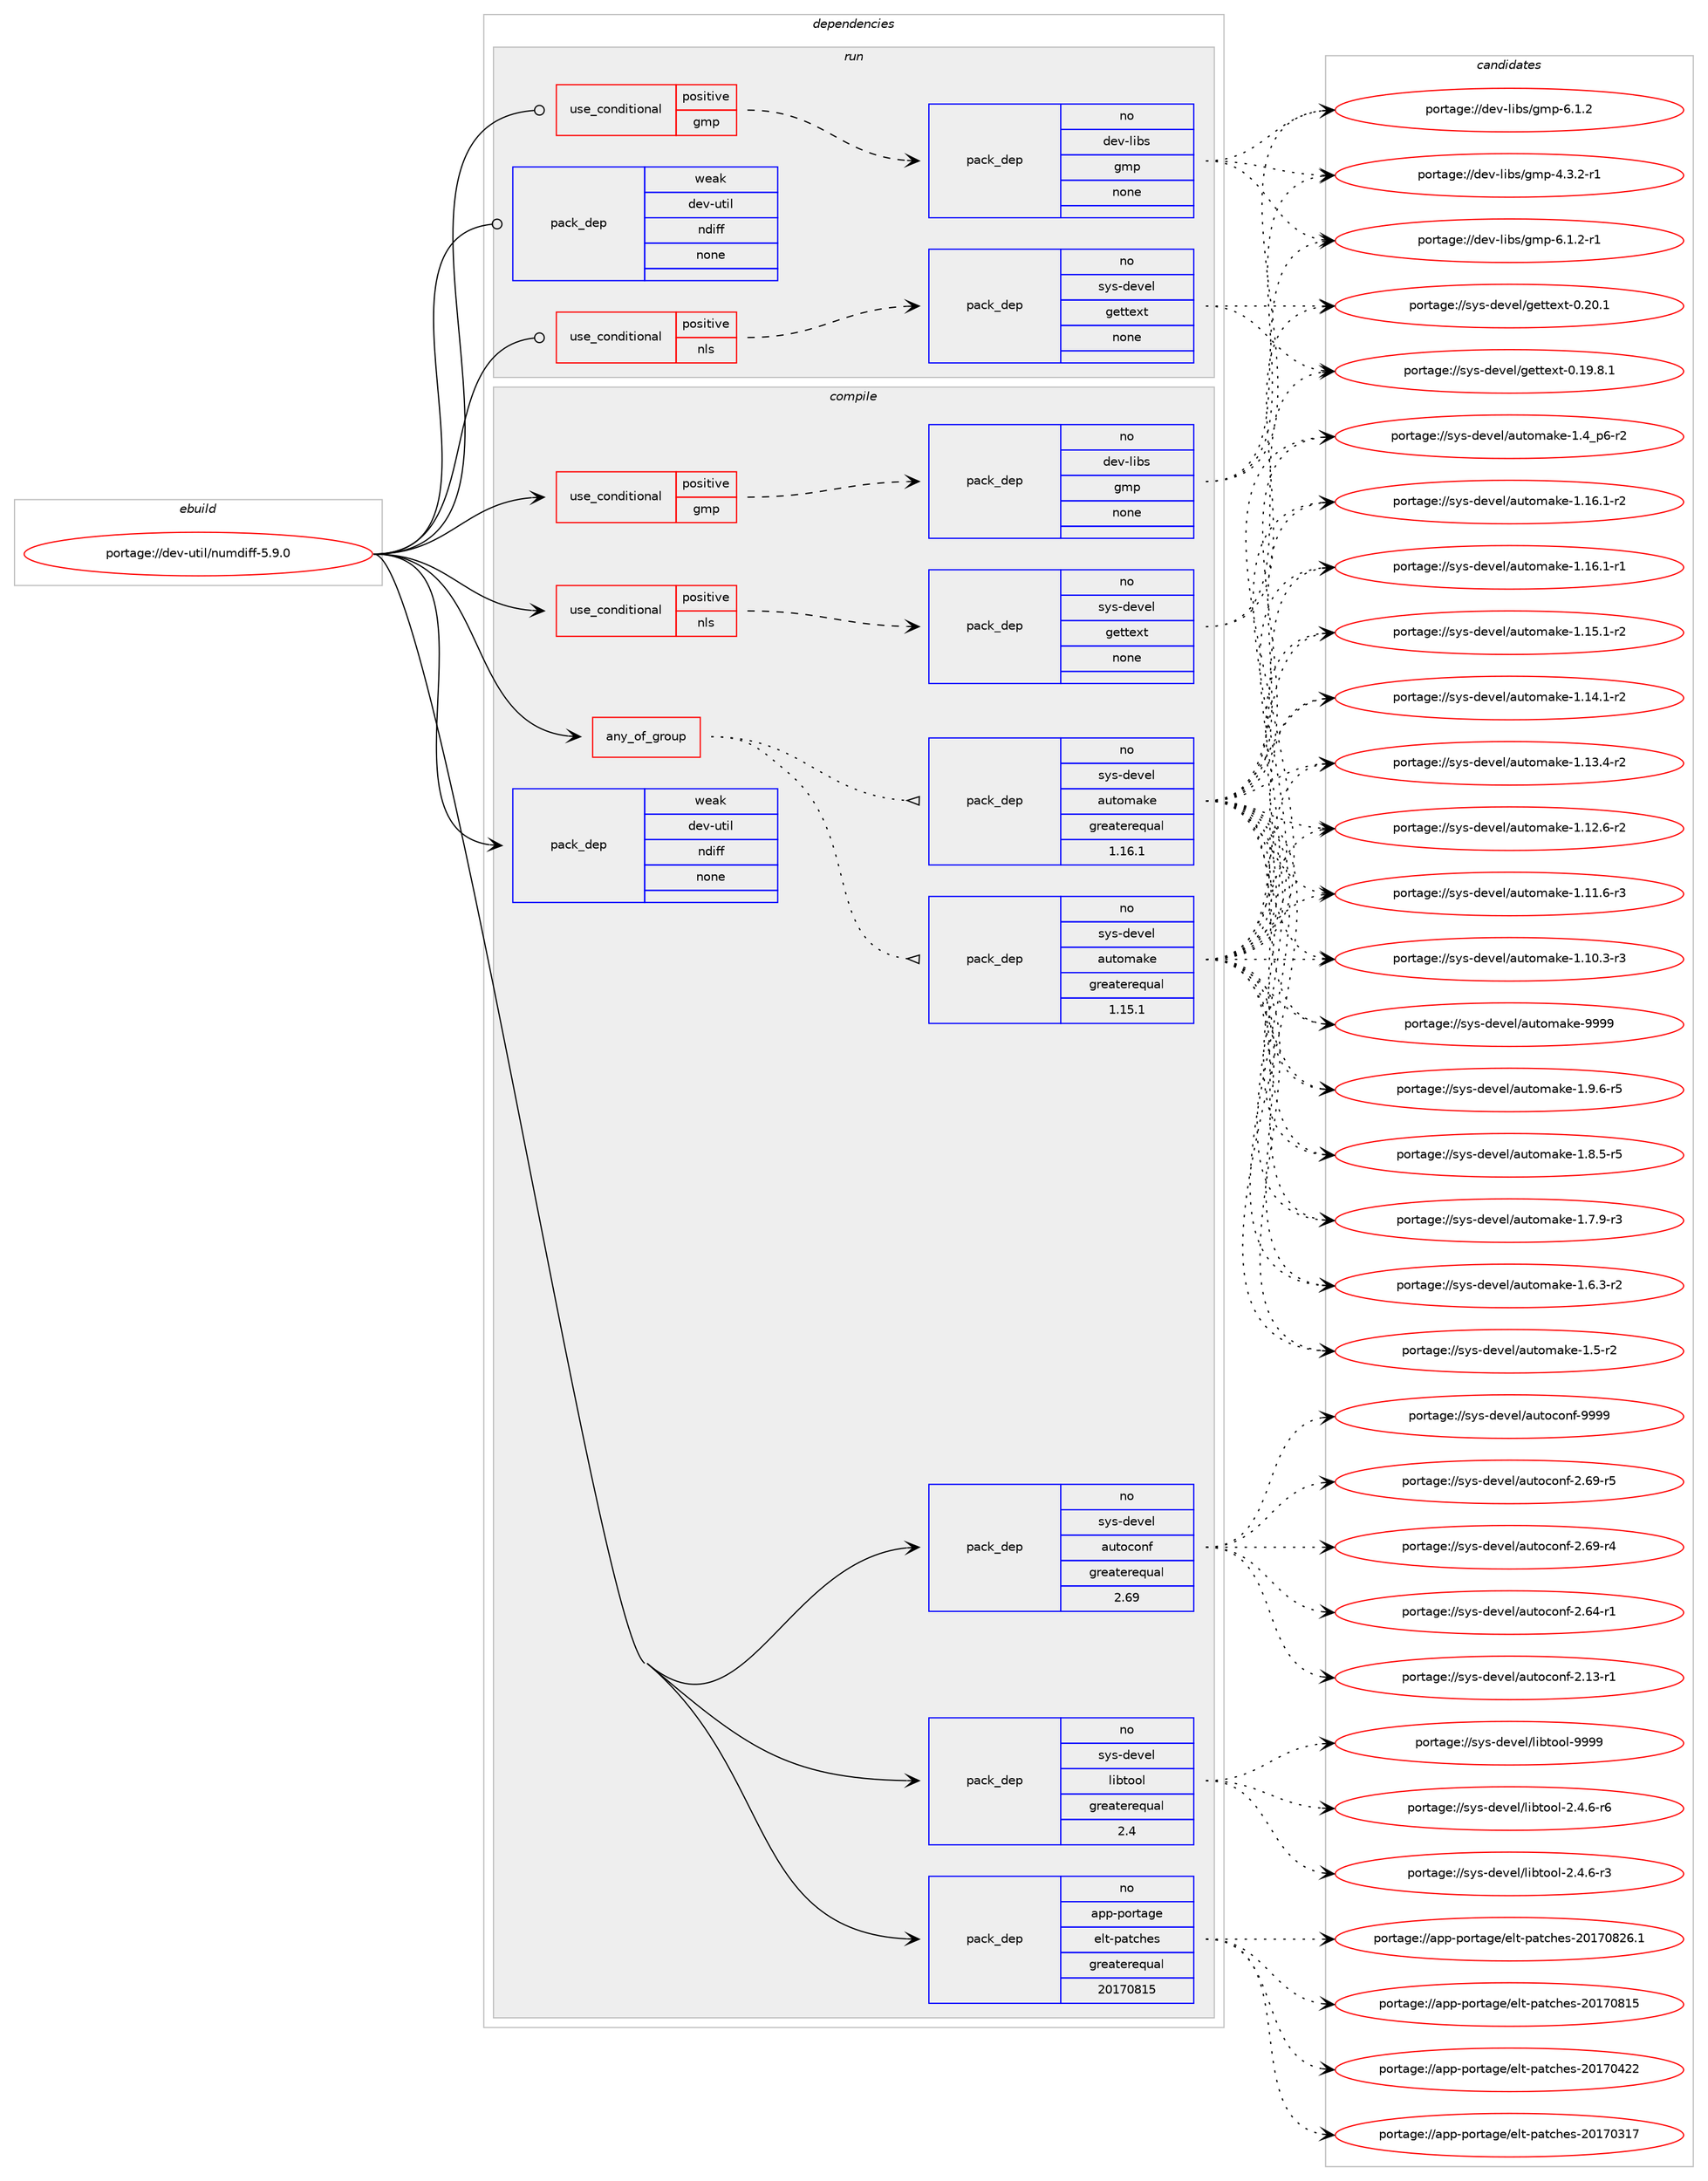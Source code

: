 digraph prolog {

# *************
# Graph options
# *************

newrank=true;
concentrate=true;
compound=true;
graph [rankdir=LR,fontname=Helvetica,fontsize=10,ranksep=1.5];#, ranksep=2.5, nodesep=0.2];
edge  [arrowhead=vee];
node  [fontname=Helvetica,fontsize=10];

# **********
# The ebuild
# **********

subgraph cluster_leftcol {
color=gray;
rank=same;
label=<<i>ebuild</i>>;
id [label="portage://dev-util/numdiff-5.9.0", color=red, width=4, href="../dev-util/numdiff-5.9.0.svg"];
}

# ****************
# The dependencies
# ****************

subgraph cluster_midcol {
color=gray;
label=<<i>dependencies</i>>;
subgraph cluster_compile {
fillcolor="#eeeeee";
style=filled;
label=<<i>compile</i>>;
subgraph any4392 {
dependency299246 [label=<<TABLE BORDER="0" CELLBORDER="1" CELLSPACING="0" CELLPADDING="4"><TR><TD CELLPADDING="10">any_of_group</TD></TR></TABLE>>, shape=none, color=red];subgraph pack232567 {
dependency299247 [label=<<TABLE BORDER="0" CELLBORDER="1" CELLSPACING="0" CELLPADDING="4" WIDTH="220"><TR><TD ROWSPAN="6" CELLPADDING="30">pack_dep</TD></TR><TR><TD WIDTH="110">no</TD></TR><TR><TD>sys-devel</TD></TR><TR><TD>automake</TD></TR><TR><TD>greaterequal</TD></TR><TR><TD>1.16.1</TD></TR></TABLE>>, shape=none, color=blue];
}
dependency299246:e -> dependency299247:w [weight=20,style="dotted",arrowhead="oinv"];
subgraph pack232568 {
dependency299248 [label=<<TABLE BORDER="0" CELLBORDER="1" CELLSPACING="0" CELLPADDING="4" WIDTH="220"><TR><TD ROWSPAN="6" CELLPADDING="30">pack_dep</TD></TR><TR><TD WIDTH="110">no</TD></TR><TR><TD>sys-devel</TD></TR><TR><TD>automake</TD></TR><TR><TD>greaterequal</TD></TR><TR><TD>1.15.1</TD></TR></TABLE>>, shape=none, color=blue];
}
dependency299246:e -> dependency299248:w [weight=20,style="dotted",arrowhead="oinv"];
}
id:e -> dependency299246:w [weight=20,style="solid",arrowhead="vee"];
subgraph cond62084 {
dependency299249 [label=<<TABLE BORDER="0" CELLBORDER="1" CELLSPACING="0" CELLPADDING="4"><TR><TD ROWSPAN="3" CELLPADDING="10">use_conditional</TD></TR><TR><TD>positive</TD></TR><TR><TD>gmp</TD></TR></TABLE>>, shape=none, color=red];
subgraph pack232569 {
dependency299250 [label=<<TABLE BORDER="0" CELLBORDER="1" CELLSPACING="0" CELLPADDING="4" WIDTH="220"><TR><TD ROWSPAN="6" CELLPADDING="30">pack_dep</TD></TR><TR><TD WIDTH="110">no</TD></TR><TR><TD>dev-libs</TD></TR><TR><TD>gmp</TD></TR><TR><TD>none</TD></TR><TR><TD></TD></TR></TABLE>>, shape=none, color=blue];
}
dependency299249:e -> dependency299250:w [weight=20,style="dashed",arrowhead="vee"];
}
id:e -> dependency299249:w [weight=20,style="solid",arrowhead="vee"];
subgraph cond62085 {
dependency299251 [label=<<TABLE BORDER="0" CELLBORDER="1" CELLSPACING="0" CELLPADDING="4"><TR><TD ROWSPAN="3" CELLPADDING="10">use_conditional</TD></TR><TR><TD>positive</TD></TR><TR><TD>nls</TD></TR></TABLE>>, shape=none, color=red];
subgraph pack232570 {
dependency299252 [label=<<TABLE BORDER="0" CELLBORDER="1" CELLSPACING="0" CELLPADDING="4" WIDTH="220"><TR><TD ROWSPAN="6" CELLPADDING="30">pack_dep</TD></TR><TR><TD WIDTH="110">no</TD></TR><TR><TD>sys-devel</TD></TR><TR><TD>gettext</TD></TR><TR><TD>none</TD></TR><TR><TD></TD></TR></TABLE>>, shape=none, color=blue];
}
dependency299251:e -> dependency299252:w [weight=20,style="dashed",arrowhead="vee"];
}
id:e -> dependency299251:w [weight=20,style="solid",arrowhead="vee"];
subgraph pack232571 {
dependency299253 [label=<<TABLE BORDER="0" CELLBORDER="1" CELLSPACING="0" CELLPADDING="4" WIDTH="220"><TR><TD ROWSPAN="6" CELLPADDING="30">pack_dep</TD></TR><TR><TD WIDTH="110">no</TD></TR><TR><TD>app-portage</TD></TR><TR><TD>elt-patches</TD></TR><TR><TD>greaterequal</TD></TR><TR><TD>20170815</TD></TR></TABLE>>, shape=none, color=blue];
}
id:e -> dependency299253:w [weight=20,style="solid",arrowhead="vee"];
subgraph pack232572 {
dependency299254 [label=<<TABLE BORDER="0" CELLBORDER="1" CELLSPACING="0" CELLPADDING="4" WIDTH="220"><TR><TD ROWSPAN="6" CELLPADDING="30">pack_dep</TD></TR><TR><TD WIDTH="110">no</TD></TR><TR><TD>sys-devel</TD></TR><TR><TD>autoconf</TD></TR><TR><TD>greaterequal</TD></TR><TR><TD>2.69</TD></TR></TABLE>>, shape=none, color=blue];
}
id:e -> dependency299254:w [weight=20,style="solid",arrowhead="vee"];
subgraph pack232573 {
dependency299255 [label=<<TABLE BORDER="0" CELLBORDER="1" CELLSPACING="0" CELLPADDING="4" WIDTH="220"><TR><TD ROWSPAN="6" CELLPADDING="30">pack_dep</TD></TR><TR><TD WIDTH="110">no</TD></TR><TR><TD>sys-devel</TD></TR><TR><TD>libtool</TD></TR><TR><TD>greaterequal</TD></TR><TR><TD>2.4</TD></TR></TABLE>>, shape=none, color=blue];
}
id:e -> dependency299255:w [weight=20,style="solid",arrowhead="vee"];
subgraph pack232574 {
dependency299256 [label=<<TABLE BORDER="0" CELLBORDER="1" CELLSPACING="0" CELLPADDING="4" WIDTH="220"><TR><TD ROWSPAN="6" CELLPADDING="30">pack_dep</TD></TR><TR><TD WIDTH="110">weak</TD></TR><TR><TD>dev-util</TD></TR><TR><TD>ndiff</TD></TR><TR><TD>none</TD></TR><TR><TD></TD></TR></TABLE>>, shape=none, color=blue];
}
id:e -> dependency299256:w [weight=20,style="solid",arrowhead="vee"];
}
subgraph cluster_compileandrun {
fillcolor="#eeeeee";
style=filled;
label=<<i>compile and run</i>>;
}
subgraph cluster_run {
fillcolor="#eeeeee";
style=filled;
label=<<i>run</i>>;
subgraph cond62086 {
dependency299257 [label=<<TABLE BORDER="0" CELLBORDER="1" CELLSPACING="0" CELLPADDING="4"><TR><TD ROWSPAN="3" CELLPADDING="10">use_conditional</TD></TR><TR><TD>positive</TD></TR><TR><TD>gmp</TD></TR></TABLE>>, shape=none, color=red];
subgraph pack232575 {
dependency299258 [label=<<TABLE BORDER="0" CELLBORDER="1" CELLSPACING="0" CELLPADDING="4" WIDTH="220"><TR><TD ROWSPAN="6" CELLPADDING="30">pack_dep</TD></TR><TR><TD WIDTH="110">no</TD></TR><TR><TD>dev-libs</TD></TR><TR><TD>gmp</TD></TR><TR><TD>none</TD></TR><TR><TD></TD></TR></TABLE>>, shape=none, color=blue];
}
dependency299257:e -> dependency299258:w [weight=20,style="dashed",arrowhead="vee"];
}
id:e -> dependency299257:w [weight=20,style="solid",arrowhead="odot"];
subgraph cond62087 {
dependency299259 [label=<<TABLE BORDER="0" CELLBORDER="1" CELLSPACING="0" CELLPADDING="4"><TR><TD ROWSPAN="3" CELLPADDING="10">use_conditional</TD></TR><TR><TD>positive</TD></TR><TR><TD>nls</TD></TR></TABLE>>, shape=none, color=red];
subgraph pack232576 {
dependency299260 [label=<<TABLE BORDER="0" CELLBORDER="1" CELLSPACING="0" CELLPADDING="4" WIDTH="220"><TR><TD ROWSPAN="6" CELLPADDING="30">pack_dep</TD></TR><TR><TD WIDTH="110">no</TD></TR><TR><TD>sys-devel</TD></TR><TR><TD>gettext</TD></TR><TR><TD>none</TD></TR><TR><TD></TD></TR></TABLE>>, shape=none, color=blue];
}
dependency299259:e -> dependency299260:w [weight=20,style="dashed",arrowhead="vee"];
}
id:e -> dependency299259:w [weight=20,style="solid",arrowhead="odot"];
subgraph pack232577 {
dependency299261 [label=<<TABLE BORDER="0" CELLBORDER="1" CELLSPACING="0" CELLPADDING="4" WIDTH="220"><TR><TD ROWSPAN="6" CELLPADDING="30">pack_dep</TD></TR><TR><TD WIDTH="110">weak</TD></TR><TR><TD>dev-util</TD></TR><TR><TD>ndiff</TD></TR><TR><TD>none</TD></TR><TR><TD></TD></TR></TABLE>>, shape=none, color=blue];
}
id:e -> dependency299261:w [weight=20,style="solid",arrowhead="odot"];
}
}

# **************
# The candidates
# **************

subgraph cluster_choices {
rank=same;
color=gray;
label=<<i>candidates</i>>;

subgraph choice232567 {
color=black;
nodesep=1;
choice115121115451001011181011084797117116111109971071014557575757 [label="portage://sys-devel/automake-9999", color=red, width=4,href="../sys-devel/automake-9999.svg"];
choice115121115451001011181011084797117116111109971071014549465746544511453 [label="portage://sys-devel/automake-1.9.6-r5", color=red, width=4,href="../sys-devel/automake-1.9.6-r5.svg"];
choice115121115451001011181011084797117116111109971071014549465646534511453 [label="portage://sys-devel/automake-1.8.5-r5", color=red, width=4,href="../sys-devel/automake-1.8.5-r5.svg"];
choice115121115451001011181011084797117116111109971071014549465546574511451 [label="portage://sys-devel/automake-1.7.9-r3", color=red, width=4,href="../sys-devel/automake-1.7.9-r3.svg"];
choice115121115451001011181011084797117116111109971071014549465446514511450 [label="portage://sys-devel/automake-1.6.3-r2", color=red, width=4,href="../sys-devel/automake-1.6.3-r2.svg"];
choice11512111545100101118101108479711711611110997107101454946534511450 [label="portage://sys-devel/automake-1.5-r2", color=red, width=4,href="../sys-devel/automake-1.5-r2.svg"];
choice115121115451001011181011084797117116111109971071014549465295112544511450 [label="portage://sys-devel/automake-1.4_p6-r2", color=red, width=4,href="../sys-devel/automake-1.4_p6-r2.svg"];
choice11512111545100101118101108479711711611110997107101454946495446494511450 [label="portage://sys-devel/automake-1.16.1-r2", color=red, width=4,href="../sys-devel/automake-1.16.1-r2.svg"];
choice11512111545100101118101108479711711611110997107101454946495446494511449 [label="portage://sys-devel/automake-1.16.1-r1", color=red, width=4,href="../sys-devel/automake-1.16.1-r1.svg"];
choice11512111545100101118101108479711711611110997107101454946495346494511450 [label="portage://sys-devel/automake-1.15.1-r2", color=red, width=4,href="../sys-devel/automake-1.15.1-r2.svg"];
choice11512111545100101118101108479711711611110997107101454946495246494511450 [label="portage://sys-devel/automake-1.14.1-r2", color=red, width=4,href="../sys-devel/automake-1.14.1-r2.svg"];
choice11512111545100101118101108479711711611110997107101454946495146524511450 [label="portage://sys-devel/automake-1.13.4-r2", color=red, width=4,href="../sys-devel/automake-1.13.4-r2.svg"];
choice11512111545100101118101108479711711611110997107101454946495046544511450 [label="portage://sys-devel/automake-1.12.6-r2", color=red, width=4,href="../sys-devel/automake-1.12.6-r2.svg"];
choice11512111545100101118101108479711711611110997107101454946494946544511451 [label="portage://sys-devel/automake-1.11.6-r3", color=red, width=4,href="../sys-devel/automake-1.11.6-r3.svg"];
choice11512111545100101118101108479711711611110997107101454946494846514511451 [label="portage://sys-devel/automake-1.10.3-r3", color=red, width=4,href="../sys-devel/automake-1.10.3-r3.svg"];
dependency299247:e -> choice115121115451001011181011084797117116111109971071014557575757:w [style=dotted,weight="100"];
dependency299247:e -> choice115121115451001011181011084797117116111109971071014549465746544511453:w [style=dotted,weight="100"];
dependency299247:e -> choice115121115451001011181011084797117116111109971071014549465646534511453:w [style=dotted,weight="100"];
dependency299247:e -> choice115121115451001011181011084797117116111109971071014549465546574511451:w [style=dotted,weight="100"];
dependency299247:e -> choice115121115451001011181011084797117116111109971071014549465446514511450:w [style=dotted,weight="100"];
dependency299247:e -> choice11512111545100101118101108479711711611110997107101454946534511450:w [style=dotted,weight="100"];
dependency299247:e -> choice115121115451001011181011084797117116111109971071014549465295112544511450:w [style=dotted,weight="100"];
dependency299247:e -> choice11512111545100101118101108479711711611110997107101454946495446494511450:w [style=dotted,weight="100"];
dependency299247:e -> choice11512111545100101118101108479711711611110997107101454946495446494511449:w [style=dotted,weight="100"];
dependency299247:e -> choice11512111545100101118101108479711711611110997107101454946495346494511450:w [style=dotted,weight="100"];
dependency299247:e -> choice11512111545100101118101108479711711611110997107101454946495246494511450:w [style=dotted,weight="100"];
dependency299247:e -> choice11512111545100101118101108479711711611110997107101454946495146524511450:w [style=dotted,weight="100"];
dependency299247:e -> choice11512111545100101118101108479711711611110997107101454946495046544511450:w [style=dotted,weight="100"];
dependency299247:e -> choice11512111545100101118101108479711711611110997107101454946494946544511451:w [style=dotted,weight="100"];
dependency299247:e -> choice11512111545100101118101108479711711611110997107101454946494846514511451:w [style=dotted,weight="100"];
}
subgraph choice232568 {
color=black;
nodesep=1;
choice115121115451001011181011084797117116111109971071014557575757 [label="portage://sys-devel/automake-9999", color=red, width=4,href="../sys-devel/automake-9999.svg"];
choice115121115451001011181011084797117116111109971071014549465746544511453 [label="portage://sys-devel/automake-1.9.6-r5", color=red, width=4,href="../sys-devel/automake-1.9.6-r5.svg"];
choice115121115451001011181011084797117116111109971071014549465646534511453 [label="portage://sys-devel/automake-1.8.5-r5", color=red, width=4,href="../sys-devel/automake-1.8.5-r5.svg"];
choice115121115451001011181011084797117116111109971071014549465546574511451 [label="portage://sys-devel/automake-1.7.9-r3", color=red, width=4,href="../sys-devel/automake-1.7.9-r3.svg"];
choice115121115451001011181011084797117116111109971071014549465446514511450 [label="portage://sys-devel/automake-1.6.3-r2", color=red, width=4,href="../sys-devel/automake-1.6.3-r2.svg"];
choice11512111545100101118101108479711711611110997107101454946534511450 [label="portage://sys-devel/automake-1.5-r2", color=red, width=4,href="../sys-devel/automake-1.5-r2.svg"];
choice115121115451001011181011084797117116111109971071014549465295112544511450 [label="portage://sys-devel/automake-1.4_p6-r2", color=red, width=4,href="../sys-devel/automake-1.4_p6-r2.svg"];
choice11512111545100101118101108479711711611110997107101454946495446494511450 [label="portage://sys-devel/automake-1.16.1-r2", color=red, width=4,href="../sys-devel/automake-1.16.1-r2.svg"];
choice11512111545100101118101108479711711611110997107101454946495446494511449 [label="portage://sys-devel/automake-1.16.1-r1", color=red, width=4,href="../sys-devel/automake-1.16.1-r1.svg"];
choice11512111545100101118101108479711711611110997107101454946495346494511450 [label="portage://sys-devel/automake-1.15.1-r2", color=red, width=4,href="../sys-devel/automake-1.15.1-r2.svg"];
choice11512111545100101118101108479711711611110997107101454946495246494511450 [label="portage://sys-devel/automake-1.14.1-r2", color=red, width=4,href="../sys-devel/automake-1.14.1-r2.svg"];
choice11512111545100101118101108479711711611110997107101454946495146524511450 [label="portage://sys-devel/automake-1.13.4-r2", color=red, width=4,href="../sys-devel/automake-1.13.4-r2.svg"];
choice11512111545100101118101108479711711611110997107101454946495046544511450 [label="portage://sys-devel/automake-1.12.6-r2", color=red, width=4,href="../sys-devel/automake-1.12.6-r2.svg"];
choice11512111545100101118101108479711711611110997107101454946494946544511451 [label="portage://sys-devel/automake-1.11.6-r3", color=red, width=4,href="../sys-devel/automake-1.11.6-r3.svg"];
choice11512111545100101118101108479711711611110997107101454946494846514511451 [label="portage://sys-devel/automake-1.10.3-r3", color=red, width=4,href="../sys-devel/automake-1.10.3-r3.svg"];
dependency299248:e -> choice115121115451001011181011084797117116111109971071014557575757:w [style=dotted,weight="100"];
dependency299248:e -> choice115121115451001011181011084797117116111109971071014549465746544511453:w [style=dotted,weight="100"];
dependency299248:e -> choice115121115451001011181011084797117116111109971071014549465646534511453:w [style=dotted,weight="100"];
dependency299248:e -> choice115121115451001011181011084797117116111109971071014549465546574511451:w [style=dotted,weight="100"];
dependency299248:e -> choice115121115451001011181011084797117116111109971071014549465446514511450:w [style=dotted,weight="100"];
dependency299248:e -> choice11512111545100101118101108479711711611110997107101454946534511450:w [style=dotted,weight="100"];
dependency299248:e -> choice115121115451001011181011084797117116111109971071014549465295112544511450:w [style=dotted,weight="100"];
dependency299248:e -> choice11512111545100101118101108479711711611110997107101454946495446494511450:w [style=dotted,weight="100"];
dependency299248:e -> choice11512111545100101118101108479711711611110997107101454946495446494511449:w [style=dotted,weight="100"];
dependency299248:e -> choice11512111545100101118101108479711711611110997107101454946495346494511450:w [style=dotted,weight="100"];
dependency299248:e -> choice11512111545100101118101108479711711611110997107101454946495246494511450:w [style=dotted,weight="100"];
dependency299248:e -> choice11512111545100101118101108479711711611110997107101454946495146524511450:w [style=dotted,weight="100"];
dependency299248:e -> choice11512111545100101118101108479711711611110997107101454946495046544511450:w [style=dotted,weight="100"];
dependency299248:e -> choice11512111545100101118101108479711711611110997107101454946494946544511451:w [style=dotted,weight="100"];
dependency299248:e -> choice11512111545100101118101108479711711611110997107101454946494846514511451:w [style=dotted,weight="100"];
}
subgraph choice232569 {
color=black;
nodesep=1;
choice1001011184510810598115471031091124554464946504511449 [label="portage://dev-libs/gmp-6.1.2-r1", color=red, width=4,href="../dev-libs/gmp-6.1.2-r1.svg"];
choice100101118451081059811547103109112455446494650 [label="portage://dev-libs/gmp-6.1.2", color=red, width=4,href="../dev-libs/gmp-6.1.2.svg"];
choice1001011184510810598115471031091124552465146504511449 [label="portage://dev-libs/gmp-4.3.2-r1", color=red, width=4,href="../dev-libs/gmp-4.3.2-r1.svg"];
dependency299250:e -> choice1001011184510810598115471031091124554464946504511449:w [style=dotted,weight="100"];
dependency299250:e -> choice100101118451081059811547103109112455446494650:w [style=dotted,weight="100"];
dependency299250:e -> choice1001011184510810598115471031091124552465146504511449:w [style=dotted,weight="100"];
}
subgraph choice232570 {
color=black;
nodesep=1;
choice115121115451001011181011084710310111611610112011645484650484649 [label="portage://sys-devel/gettext-0.20.1", color=red, width=4,href="../sys-devel/gettext-0.20.1.svg"];
choice1151211154510010111810110847103101116116101120116454846495746564649 [label="portage://sys-devel/gettext-0.19.8.1", color=red, width=4,href="../sys-devel/gettext-0.19.8.1.svg"];
dependency299252:e -> choice115121115451001011181011084710310111611610112011645484650484649:w [style=dotted,weight="100"];
dependency299252:e -> choice1151211154510010111810110847103101116116101120116454846495746564649:w [style=dotted,weight="100"];
}
subgraph choice232571 {
color=black;
nodesep=1;
choice971121124511211111411697103101471011081164511297116991041011154550484955485650544649 [label="portage://app-portage/elt-patches-20170826.1", color=red, width=4,href="../app-portage/elt-patches-20170826.1.svg"];
choice97112112451121111141169710310147101108116451129711699104101115455048495548564953 [label="portage://app-portage/elt-patches-20170815", color=red, width=4,href="../app-portage/elt-patches-20170815.svg"];
choice97112112451121111141169710310147101108116451129711699104101115455048495548525050 [label="portage://app-portage/elt-patches-20170422", color=red, width=4,href="../app-portage/elt-patches-20170422.svg"];
choice97112112451121111141169710310147101108116451129711699104101115455048495548514955 [label="portage://app-portage/elt-patches-20170317", color=red, width=4,href="../app-portage/elt-patches-20170317.svg"];
dependency299253:e -> choice971121124511211111411697103101471011081164511297116991041011154550484955485650544649:w [style=dotted,weight="100"];
dependency299253:e -> choice97112112451121111141169710310147101108116451129711699104101115455048495548564953:w [style=dotted,weight="100"];
dependency299253:e -> choice97112112451121111141169710310147101108116451129711699104101115455048495548525050:w [style=dotted,weight="100"];
dependency299253:e -> choice97112112451121111141169710310147101108116451129711699104101115455048495548514955:w [style=dotted,weight="100"];
}
subgraph choice232572 {
color=black;
nodesep=1;
choice115121115451001011181011084797117116111991111101024557575757 [label="portage://sys-devel/autoconf-9999", color=red, width=4,href="../sys-devel/autoconf-9999.svg"];
choice1151211154510010111810110847971171161119911111010245504654574511453 [label="portage://sys-devel/autoconf-2.69-r5", color=red, width=4,href="../sys-devel/autoconf-2.69-r5.svg"];
choice1151211154510010111810110847971171161119911111010245504654574511452 [label="portage://sys-devel/autoconf-2.69-r4", color=red, width=4,href="../sys-devel/autoconf-2.69-r4.svg"];
choice1151211154510010111810110847971171161119911111010245504654524511449 [label="portage://sys-devel/autoconf-2.64-r1", color=red, width=4,href="../sys-devel/autoconf-2.64-r1.svg"];
choice1151211154510010111810110847971171161119911111010245504649514511449 [label="portage://sys-devel/autoconf-2.13-r1", color=red, width=4,href="../sys-devel/autoconf-2.13-r1.svg"];
dependency299254:e -> choice115121115451001011181011084797117116111991111101024557575757:w [style=dotted,weight="100"];
dependency299254:e -> choice1151211154510010111810110847971171161119911111010245504654574511453:w [style=dotted,weight="100"];
dependency299254:e -> choice1151211154510010111810110847971171161119911111010245504654574511452:w [style=dotted,weight="100"];
dependency299254:e -> choice1151211154510010111810110847971171161119911111010245504654524511449:w [style=dotted,weight="100"];
dependency299254:e -> choice1151211154510010111810110847971171161119911111010245504649514511449:w [style=dotted,weight="100"];
}
subgraph choice232573 {
color=black;
nodesep=1;
choice1151211154510010111810110847108105981161111111084557575757 [label="portage://sys-devel/libtool-9999", color=red, width=4,href="../sys-devel/libtool-9999.svg"];
choice1151211154510010111810110847108105981161111111084550465246544511454 [label="portage://sys-devel/libtool-2.4.6-r6", color=red, width=4,href="../sys-devel/libtool-2.4.6-r6.svg"];
choice1151211154510010111810110847108105981161111111084550465246544511451 [label="portage://sys-devel/libtool-2.4.6-r3", color=red, width=4,href="../sys-devel/libtool-2.4.6-r3.svg"];
dependency299255:e -> choice1151211154510010111810110847108105981161111111084557575757:w [style=dotted,weight="100"];
dependency299255:e -> choice1151211154510010111810110847108105981161111111084550465246544511454:w [style=dotted,weight="100"];
dependency299255:e -> choice1151211154510010111810110847108105981161111111084550465246544511451:w [style=dotted,weight="100"];
}
subgraph choice232574 {
color=black;
nodesep=1;
}
subgraph choice232575 {
color=black;
nodesep=1;
choice1001011184510810598115471031091124554464946504511449 [label="portage://dev-libs/gmp-6.1.2-r1", color=red, width=4,href="../dev-libs/gmp-6.1.2-r1.svg"];
choice100101118451081059811547103109112455446494650 [label="portage://dev-libs/gmp-6.1.2", color=red, width=4,href="../dev-libs/gmp-6.1.2.svg"];
choice1001011184510810598115471031091124552465146504511449 [label="portage://dev-libs/gmp-4.3.2-r1", color=red, width=4,href="../dev-libs/gmp-4.3.2-r1.svg"];
dependency299258:e -> choice1001011184510810598115471031091124554464946504511449:w [style=dotted,weight="100"];
dependency299258:e -> choice100101118451081059811547103109112455446494650:w [style=dotted,weight="100"];
dependency299258:e -> choice1001011184510810598115471031091124552465146504511449:w [style=dotted,weight="100"];
}
subgraph choice232576 {
color=black;
nodesep=1;
choice115121115451001011181011084710310111611610112011645484650484649 [label="portage://sys-devel/gettext-0.20.1", color=red, width=4,href="../sys-devel/gettext-0.20.1.svg"];
choice1151211154510010111810110847103101116116101120116454846495746564649 [label="portage://sys-devel/gettext-0.19.8.1", color=red, width=4,href="../sys-devel/gettext-0.19.8.1.svg"];
dependency299260:e -> choice115121115451001011181011084710310111611610112011645484650484649:w [style=dotted,weight="100"];
dependency299260:e -> choice1151211154510010111810110847103101116116101120116454846495746564649:w [style=dotted,weight="100"];
}
subgraph choice232577 {
color=black;
nodesep=1;
}
}

}

